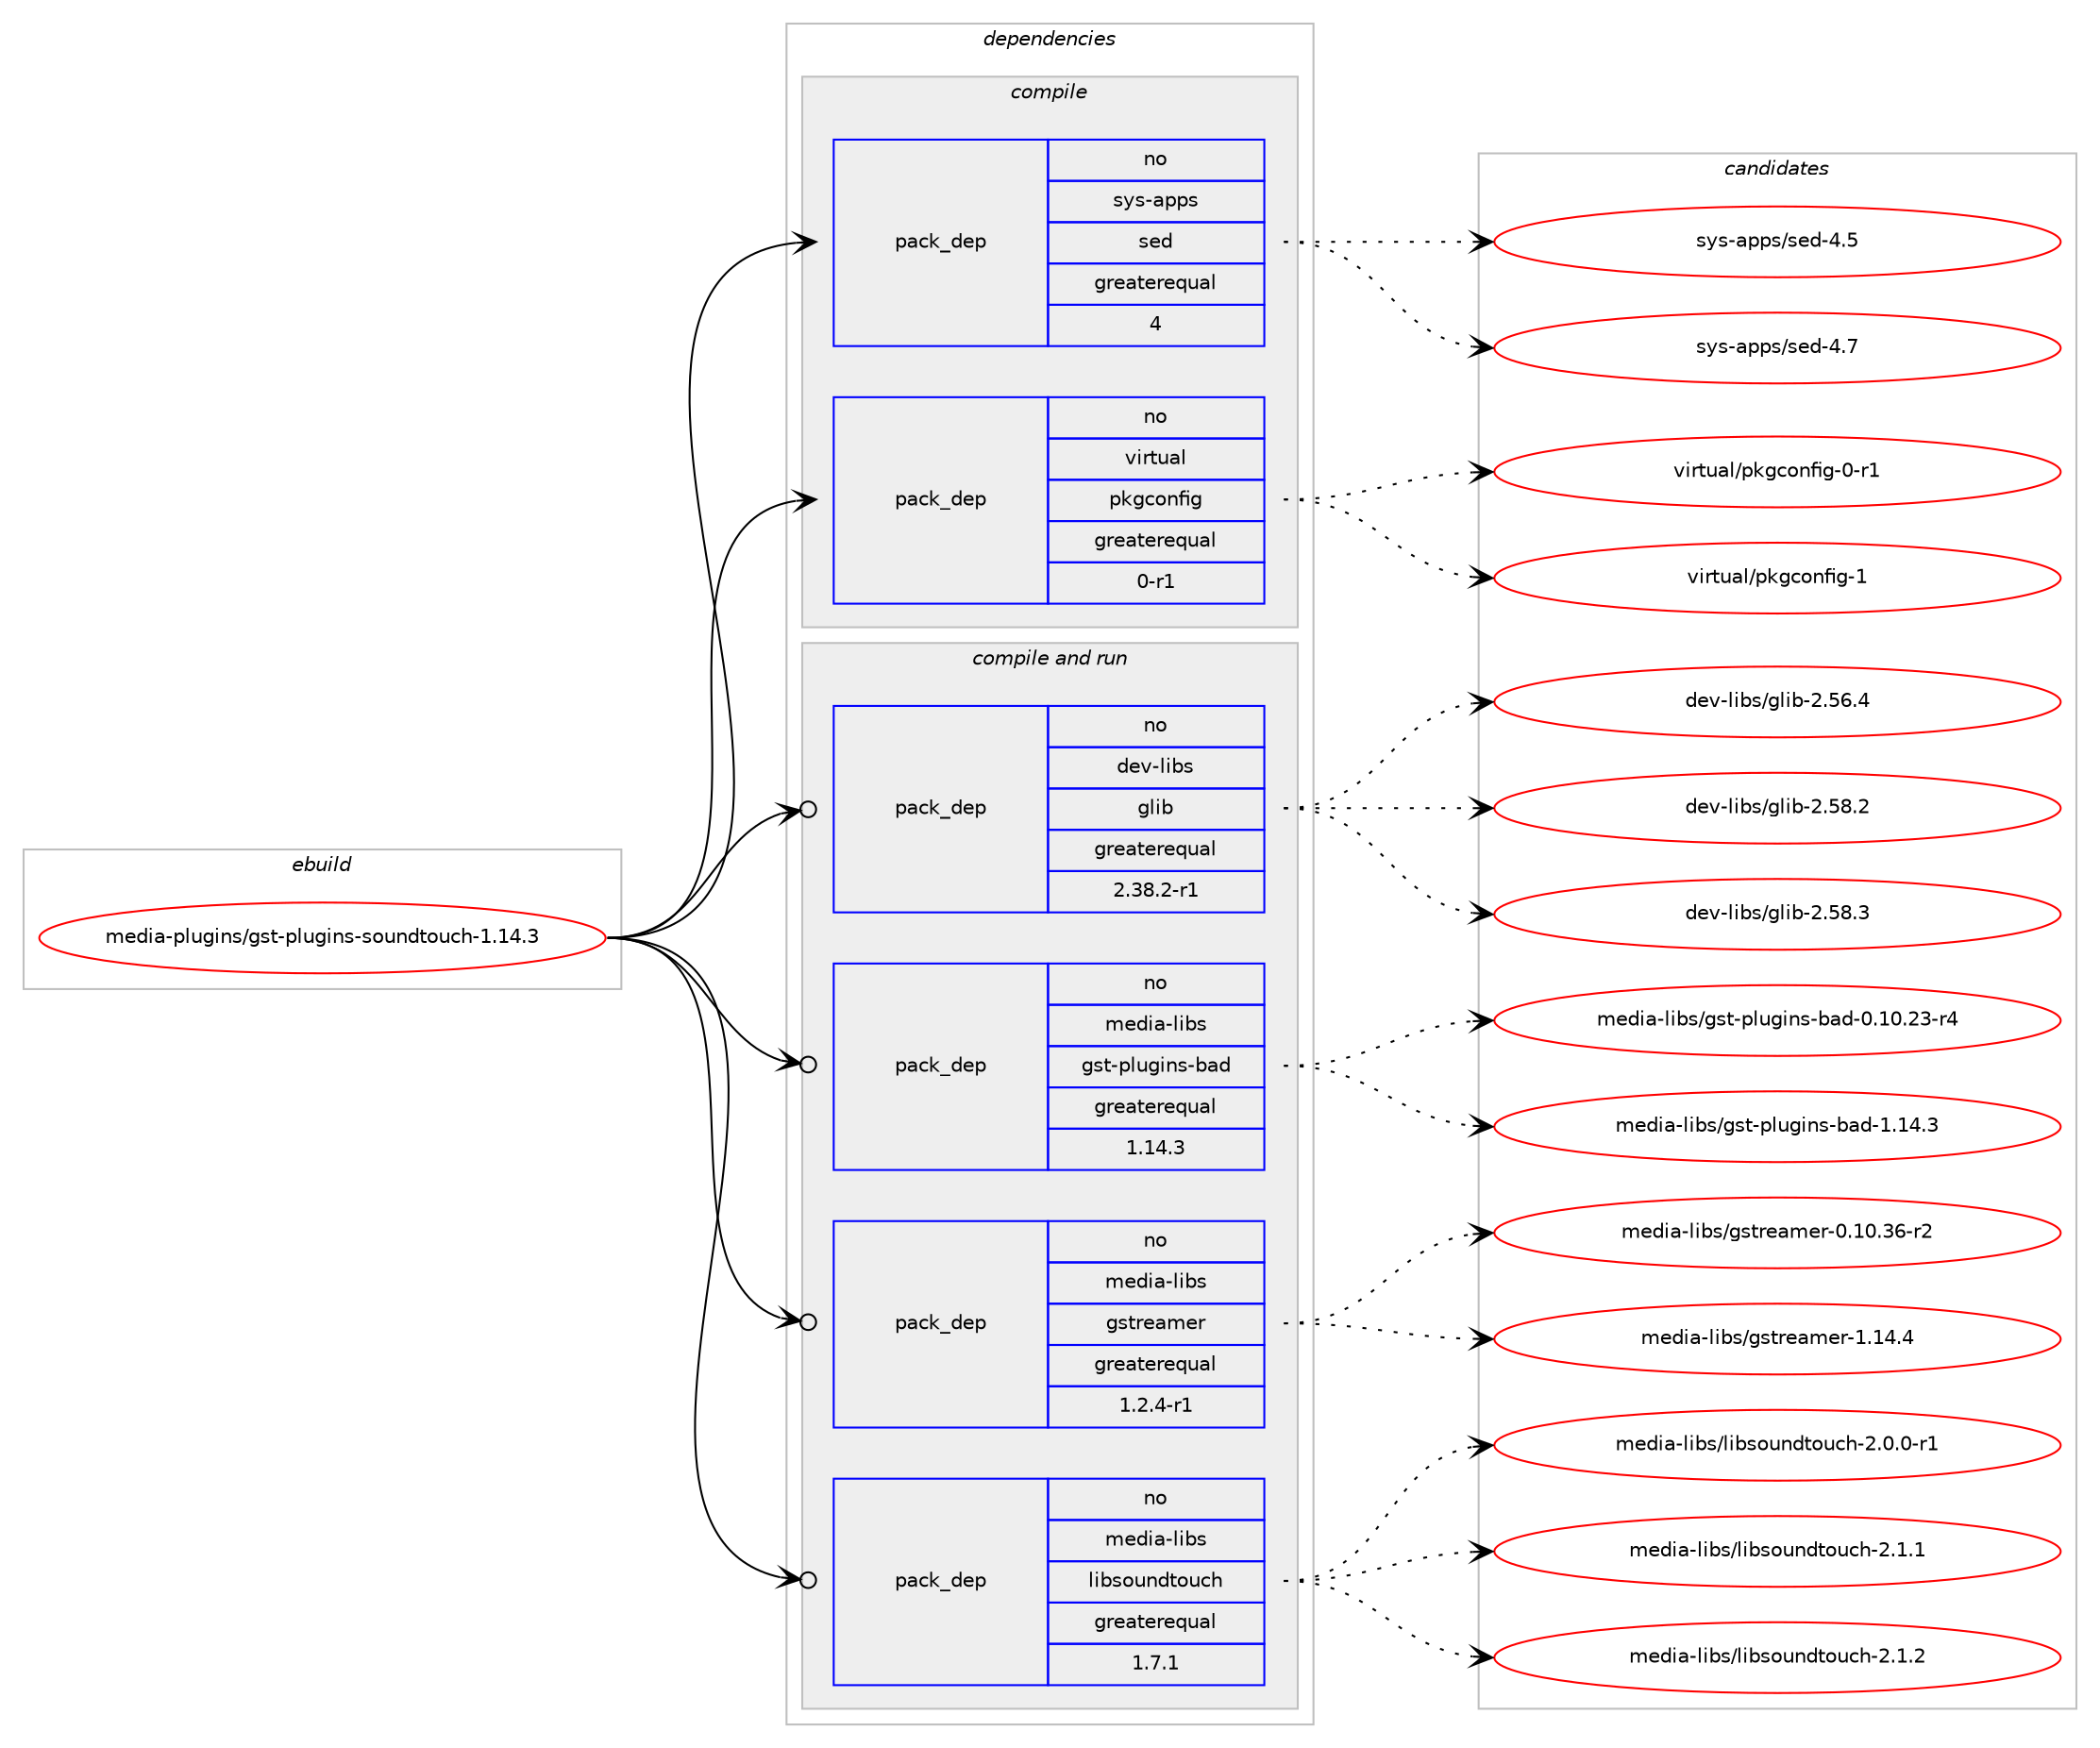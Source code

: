 digraph prolog {

# *************
# Graph options
# *************

newrank=true;
concentrate=true;
compound=true;
graph [rankdir=LR,fontname=Helvetica,fontsize=10,ranksep=1.5];#, ranksep=2.5, nodesep=0.2];
edge  [arrowhead=vee];
node  [fontname=Helvetica,fontsize=10];

# **********
# The ebuild
# **********

subgraph cluster_leftcol {
color=gray;
rank=same;
label=<<i>ebuild</i>>;
id [label="media-plugins/gst-plugins-soundtouch-1.14.3", color=red, width=4, href="../media-plugins/gst-plugins-soundtouch-1.14.3.svg"];
}

# ****************
# The dependencies
# ****************

subgraph cluster_midcol {
color=gray;
label=<<i>dependencies</i>>;
subgraph cluster_compile {
fillcolor="#eeeeee";
style=filled;
label=<<i>compile</i>>;
subgraph pack1158243 {
dependency1620845 [label=<<TABLE BORDER="0" CELLBORDER="1" CELLSPACING="0" CELLPADDING="4" WIDTH="220"><TR><TD ROWSPAN="6" CELLPADDING="30">pack_dep</TD></TR><TR><TD WIDTH="110">no</TD></TR><TR><TD>sys-apps</TD></TR><TR><TD>sed</TD></TR><TR><TD>greaterequal</TD></TR><TR><TD>4</TD></TR></TABLE>>, shape=none, color=blue];
}
id:e -> dependency1620845:w [weight=20,style="solid",arrowhead="vee"];
subgraph pack1158244 {
dependency1620846 [label=<<TABLE BORDER="0" CELLBORDER="1" CELLSPACING="0" CELLPADDING="4" WIDTH="220"><TR><TD ROWSPAN="6" CELLPADDING="30">pack_dep</TD></TR><TR><TD WIDTH="110">no</TD></TR><TR><TD>virtual</TD></TR><TR><TD>pkgconfig</TD></TR><TR><TD>greaterequal</TD></TR><TR><TD>0-r1</TD></TR></TABLE>>, shape=none, color=blue];
}
id:e -> dependency1620846:w [weight=20,style="solid",arrowhead="vee"];
}
subgraph cluster_compileandrun {
fillcolor="#eeeeee";
style=filled;
label=<<i>compile and run</i>>;
subgraph pack1158245 {
dependency1620847 [label=<<TABLE BORDER="0" CELLBORDER="1" CELLSPACING="0" CELLPADDING="4" WIDTH="220"><TR><TD ROWSPAN="6" CELLPADDING="30">pack_dep</TD></TR><TR><TD WIDTH="110">no</TD></TR><TR><TD>dev-libs</TD></TR><TR><TD>glib</TD></TR><TR><TD>greaterequal</TD></TR><TR><TD>2.38.2-r1</TD></TR></TABLE>>, shape=none, color=blue];
}
id:e -> dependency1620847:w [weight=20,style="solid",arrowhead="odotvee"];
subgraph pack1158246 {
dependency1620848 [label=<<TABLE BORDER="0" CELLBORDER="1" CELLSPACING="0" CELLPADDING="4" WIDTH="220"><TR><TD ROWSPAN="6" CELLPADDING="30">pack_dep</TD></TR><TR><TD WIDTH="110">no</TD></TR><TR><TD>media-libs</TD></TR><TR><TD>gst-plugins-bad</TD></TR><TR><TD>greaterequal</TD></TR><TR><TD>1.14.3</TD></TR></TABLE>>, shape=none, color=blue];
}
id:e -> dependency1620848:w [weight=20,style="solid",arrowhead="odotvee"];
subgraph pack1158247 {
dependency1620849 [label=<<TABLE BORDER="0" CELLBORDER="1" CELLSPACING="0" CELLPADDING="4" WIDTH="220"><TR><TD ROWSPAN="6" CELLPADDING="30">pack_dep</TD></TR><TR><TD WIDTH="110">no</TD></TR><TR><TD>media-libs</TD></TR><TR><TD>gstreamer</TD></TR><TR><TD>greaterequal</TD></TR><TR><TD>1.2.4-r1</TD></TR></TABLE>>, shape=none, color=blue];
}
id:e -> dependency1620849:w [weight=20,style="solid",arrowhead="odotvee"];
subgraph pack1158248 {
dependency1620850 [label=<<TABLE BORDER="0" CELLBORDER="1" CELLSPACING="0" CELLPADDING="4" WIDTH="220"><TR><TD ROWSPAN="6" CELLPADDING="30">pack_dep</TD></TR><TR><TD WIDTH="110">no</TD></TR><TR><TD>media-libs</TD></TR><TR><TD>libsoundtouch</TD></TR><TR><TD>greaterequal</TD></TR><TR><TD>1.7.1</TD></TR></TABLE>>, shape=none, color=blue];
}
id:e -> dependency1620850:w [weight=20,style="solid",arrowhead="odotvee"];
}
subgraph cluster_run {
fillcolor="#eeeeee";
style=filled;
label=<<i>run</i>>;
}
}

# **************
# The candidates
# **************

subgraph cluster_choices {
rank=same;
color=gray;
label=<<i>candidates</i>>;

subgraph choice1158243 {
color=black;
nodesep=1;
choice11512111545971121121154711510110045524653 [label="sys-apps/sed-4.5", color=red, width=4,href="../sys-apps/sed-4.5.svg"];
choice11512111545971121121154711510110045524655 [label="sys-apps/sed-4.7", color=red, width=4,href="../sys-apps/sed-4.7.svg"];
dependency1620845:e -> choice11512111545971121121154711510110045524653:w [style=dotted,weight="100"];
dependency1620845:e -> choice11512111545971121121154711510110045524655:w [style=dotted,weight="100"];
}
subgraph choice1158244 {
color=black;
nodesep=1;
choice11810511411611797108471121071039911111010210510345484511449 [label="virtual/pkgconfig-0-r1", color=red, width=4,href="../virtual/pkgconfig-0-r1.svg"];
choice1181051141161179710847112107103991111101021051034549 [label="virtual/pkgconfig-1", color=red, width=4,href="../virtual/pkgconfig-1.svg"];
dependency1620846:e -> choice11810511411611797108471121071039911111010210510345484511449:w [style=dotted,weight="100"];
dependency1620846:e -> choice1181051141161179710847112107103991111101021051034549:w [style=dotted,weight="100"];
}
subgraph choice1158245 {
color=black;
nodesep=1;
choice1001011184510810598115471031081059845504653544652 [label="dev-libs/glib-2.56.4", color=red, width=4,href="../dev-libs/glib-2.56.4.svg"];
choice1001011184510810598115471031081059845504653564650 [label="dev-libs/glib-2.58.2", color=red, width=4,href="../dev-libs/glib-2.58.2.svg"];
choice1001011184510810598115471031081059845504653564651 [label="dev-libs/glib-2.58.3", color=red, width=4,href="../dev-libs/glib-2.58.3.svg"];
dependency1620847:e -> choice1001011184510810598115471031081059845504653544652:w [style=dotted,weight="100"];
dependency1620847:e -> choice1001011184510810598115471031081059845504653564650:w [style=dotted,weight="100"];
dependency1620847:e -> choice1001011184510810598115471031081059845504653564651:w [style=dotted,weight="100"];
}
subgraph choice1158246 {
color=black;
nodesep=1;
choice109101100105974510810598115471031151164511210811710310511011545989710045484649484650514511452 [label="media-libs/gst-plugins-bad-0.10.23-r4", color=red, width=4,href="../media-libs/gst-plugins-bad-0.10.23-r4.svg"];
choice109101100105974510810598115471031151164511210811710310511011545989710045494649524651 [label="media-libs/gst-plugins-bad-1.14.3", color=red, width=4,href="../media-libs/gst-plugins-bad-1.14.3.svg"];
dependency1620848:e -> choice109101100105974510810598115471031151164511210811710310511011545989710045484649484650514511452:w [style=dotted,weight="100"];
dependency1620848:e -> choice109101100105974510810598115471031151164511210811710310511011545989710045494649524651:w [style=dotted,weight="100"];
}
subgraph choice1158247 {
color=black;
nodesep=1;
choice109101100105974510810598115471031151161141019710910111445484649484651544511450 [label="media-libs/gstreamer-0.10.36-r2", color=red, width=4,href="../media-libs/gstreamer-0.10.36-r2.svg"];
choice109101100105974510810598115471031151161141019710910111445494649524652 [label="media-libs/gstreamer-1.14.4", color=red, width=4,href="../media-libs/gstreamer-1.14.4.svg"];
dependency1620849:e -> choice109101100105974510810598115471031151161141019710910111445484649484651544511450:w [style=dotted,weight="100"];
dependency1620849:e -> choice109101100105974510810598115471031151161141019710910111445494649524652:w [style=dotted,weight="100"];
}
subgraph choice1158248 {
color=black;
nodesep=1;
choice1091011001059745108105981154710810598115111117110100116111117991044550464846484511449 [label="media-libs/libsoundtouch-2.0.0-r1", color=red, width=4,href="../media-libs/libsoundtouch-2.0.0-r1.svg"];
choice109101100105974510810598115471081059811511111711010011611111799104455046494649 [label="media-libs/libsoundtouch-2.1.1", color=red, width=4,href="../media-libs/libsoundtouch-2.1.1.svg"];
choice109101100105974510810598115471081059811511111711010011611111799104455046494650 [label="media-libs/libsoundtouch-2.1.2", color=red, width=4,href="../media-libs/libsoundtouch-2.1.2.svg"];
dependency1620850:e -> choice1091011001059745108105981154710810598115111117110100116111117991044550464846484511449:w [style=dotted,weight="100"];
dependency1620850:e -> choice109101100105974510810598115471081059811511111711010011611111799104455046494649:w [style=dotted,weight="100"];
dependency1620850:e -> choice109101100105974510810598115471081059811511111711010011611111799104455046494650:w [style=dotted,weight="100"];
}
}

}
